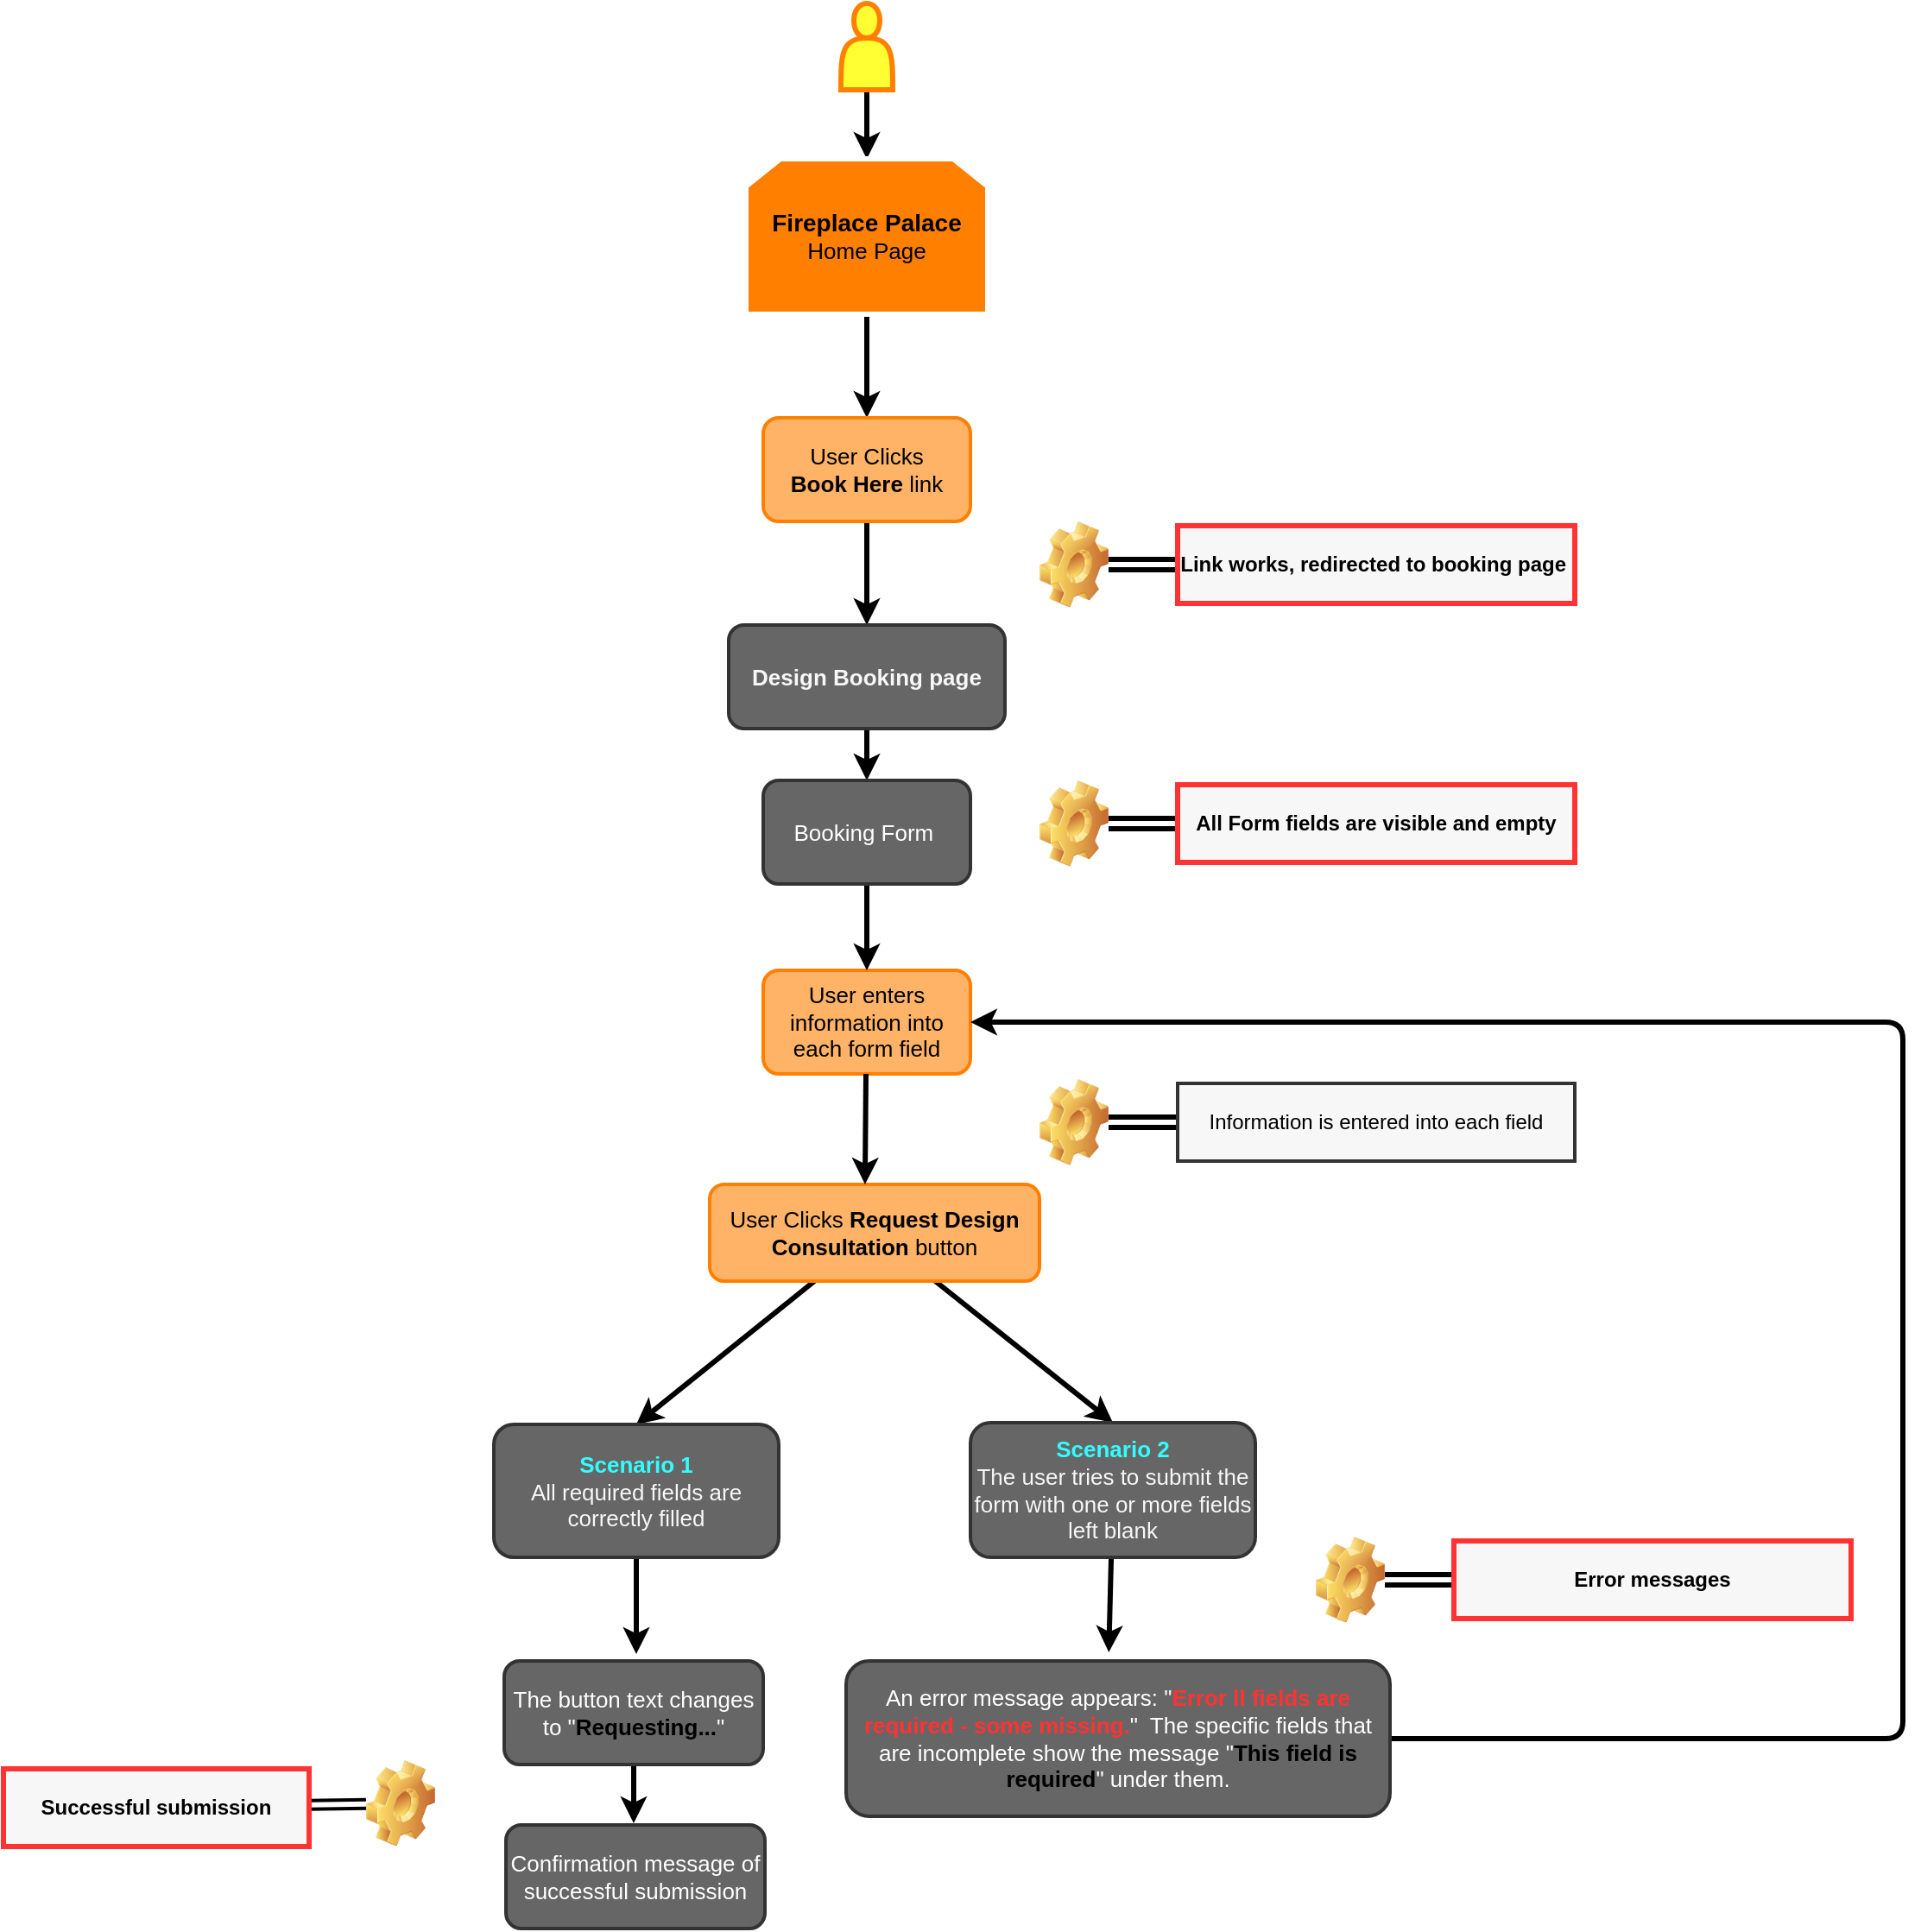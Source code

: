 <mxfile>
    <diagram id="96eD70boARBlNsmrQVVA" name="Page-1">
        <mxGraphModel dx="1877" dy="1641" grid="1" gridSize="10" guides="1" tooltips="1" connect="1" arrows="1" fold="1" page="1" pageScale="1" pageWidth="827" pageHeight="1169" math="0" shadow="0">
            <root>
                <mxCell id="0"/>
                <mxCell id="1" parent="0"/>
                <mxCell id="4" style="edgeStyle=none;html=1;entryX=0.5;entryY=0;entryDx=0;entryDy=0;fontColor=#000000;strokeWidth=3;" edge="1" parent="1" source="2" target="3">
                    <mxGeometry relative="1" as="geometry"/>
                </mxCell>
                <mxCell id="2" value="" style="shape=actor;whiteSpace=wrap;html=1;fillColor=#FFFF33;strokeColor=#FF8000;strokeWidth=3;" vertex="1" parent="1">
                    <mxGeometry x="365" y="-1160" width="30" height="50" as="geometry"/>
                </mxCell>
                <mxCell id="6" style="edgeStyle=none;html=1;strokeWidth=3;fontColor=#000000;" edge="1" parent="1" source="3" target="5">
                    <mxGeometry relative="1" as="geometry"/>
                </mxCell>
                <mxCell id="3" value="&lt;b&gt;&lt;font style=&quot;font-size: 14px;&quot;&gt;Fireplace Palace&lt;/font&gt;&lt;/b&gt;&lt;br&gt;&lt;font style=&quot;font-size: 13px;&quot;&gt;Home Page&lt;/font&gt;" style="shape=loopLimit;whiteSpace=wrap;html=1;strokeColor=#FFFFFF;strokeWidth=3;fillColor=#FF8000;fontColor=#000000;" vertex="1" parent="1">
                    <mxGeometry x="310" y="-1070" width="140" height="90" as="geometry"/>
                </mxCell>
                <mxCell id="9" style="edgeStyle=none;html=1;entryX=0.5;entryY=0;entryDx=0;entryDy=0;strokeWidth=3;fontColor=#F7F7F7;" edge="1" parent="1" source="5" target="8">
                    <mxGeometry relative="1" as="geometry"/>
                </mxCell>
                <mxCell id="5" value="User Clicks&lt;br style=&quot;font-size: 13px;&quot;&gt;&lt;b style=&quot;font-size: 13px;&quot;&gt;Book Here&lt;/b&gt; link" style="rounded=1;whiteSpace=wrap;html=1;strokeColor=#FF8000;strokeWidth=2;fontColor=#000000;fillColor=#FFB366;fontSize=13;" vertex="1" parent="1">
                    <mxGeometry x="320" y="-920" width="120" height="60" as="geometry"/>
                </mxCell>
                <mxCell id="11" style="edgeStyle=none;html=1;exitX=0.5;exitY=1;exitDx=0;exitDy=0;strokeWidth=3;fontSize=13;fontColor=#FFFFFF;" edge="1" parent="1" source="8" target="10">
                    <mxGeometry relative="1" as="geometry"/>
                </mxCell>
                <mxCell id="8" value="Design Booking page" style="rounded=1;whiteSpace=wrap;html=1;strokeColor=#333333;strokeWidth=2;fontColor=#F7F7F7;fillColor=#666666;fontStyle=1;fontSize=13;" vertex="1" parent="1">
                    <mxGeometry x="300" y="-800" width="160" height="60" as="geometry"/>
                </mxCell>
                <mxCell id="10" value="Booking Form&amp;nbsp;" style="rounded=1;whiteSpace=wrap;html=1;strokeColor=#333333;strokeWidth=2;fontColor=#FFFFFF;fillColor=#666666;fontSize=13;" vertex="1" parent="1">
                    <mxGeometry x="320" y="-710" width="120" height="60" as="geometry"/>
                </mxCell>
                <mxCell id="17" style="edgeStyle=none;html=1;entryX=0.133;entryY=0.417;entryDx=0;entryDy=0;entryPerimeter=0;strokeWidth=3;fontSize=12;fontColor=#000000;shape=link;" edge="1" parent="1" source="13">
                    <mxGeometry relative="1" as="geometry">
                        <mxPoint x="559.95" y="-834.98" as="targetPoint"/>
                    </mxGeometry>
                </mxCell>
                <mxCell id="13" value="" style="shape=image;html=1;verticalLabelPosition=bottom;verticalAlign=top;imageAspect=0;image=img/clipart/Gear_128x128.png;strokeColor=#333333;strokeWidth=2;fontSize=13;fontColor=#000000;fillColor=#F7F7F7;" vertex="1" parent="1">
                    <mxGeometry x="480" y="-860" width="40" height="50" as="geometry"/>
                </mxCell>
                <mxCell id="24" value="" style="edgeStyle=none;shape=link;html=1;strokeWidth=1;fontSize=12;fontColor=#000000;" edge="1" parent="1" source="23" target="13">
                    <mxGeometry relative="1" as="geometry"/>
                </mxCell>
                <mxCell id="23" value="Link works, redirected to booking&amp;nbsp;page&amp;nbsp;" style="rounded=0;whiteSpace=wrap;html=1;strokeColor=#FF3333;strokeWidth=3;fontSize=12;fontColor=#000000;fillColor=#F7F7F7;fontStyle=1" vertex="1" parent="1">
                    <mxGeometry x="560" y="-857.5" width="230" height="45" as="geometry"/>
                </mxCell>
                <mxCell id="25" style="edgeStyle=none;html=1;entryX=0.133;entryY=0.417;entryDx=0;entryDy=0;entryPerimeter=0;strokeWidth=3;fontSize=12;fontColor=#000000;shape=link;" edge="1" parent="1" source="26">
                    <mxGeometry relative="1" as="geometry">
                        <mxPoint x="559.95" y="-684.98" as="targetPoint"/>
                    </mxGeometry>
                </mxCell>
                <mxCell id="26" value="" style="shape=image;html=1;verticalLabelPosition=bottom;verticalAlign=top;imageAspect=0;image=img/clipart/Gear_128x128.png;strokeColor=#333333;strokeWidth=2;fontSize=13;fontColor=#000000;fillColor=#F7F7F7;" vertex="1" parent="1">
                    <mxGeometry x="480" y="-710" width="40" height="50" as="geometry"/>
                </mxCell>
                <mxCell id="27" value="" style="edgeStyle=none;shape=link;html=1;strokeWidth=1;fontSize=12;fontColor=#000000;" edge="1" parent="1" source="28" target="26">
                    <mxGeometry relative="1" as="geometry"/>
                </mxCell>
                <mxCell id="28" value="All Form fields are visible and empty" style="rounded=0;whiteSpace=wrap;html=1;strokeColor=#FF3333;strokeWidth=3;fontSize=12;fontColor=#000000;fillColor=#F7F7F7;fontStyle=1" vertex="1" parent="1">
                    <mxGeometry x="560" y="-707.5" width="230" height="45" as="geometry"/>
                </mxCell>
                <mxCell id="29" value="User enters information into each form field" style="rounded=1;whiteSpace=wrap;html=1;strokeColor=#FF8000;strokeWidth=2;fontColor=#000000;fillColor=#FFB366;fontSize=13;" vertex="1" parent="1">
                    <mxGeometry x="320" y="-600" width="120" height="60" as="geometry"/>
                </mxCell>
                <mxCell id="31" style="edgeStyle=none;html=1;exitX=0.5;exitY=1;exitDx=0;exitDy=0;strokeWidth=3;fontSize=13;fontColor=#FFFFFF;entryX=0.5;entryY=0;entryDx=0;entryDy=0;" edge="1" parent="1" target="29">
                    <mxGeometry relative="1" as="geometry">
                        <mxPoint x="380" y="-649" as="sourcePoint"/>
                        <mxPoint x="380" y="-619" as="targetPoint"/>
                    </mxGeometry>
                </mxCell>
                <mxCell id="32" style="edgeStyle=none;html=1;entryX=0.133;entryY=0.417;entryDx=0;entryDy=0;entryPerimeter=0;strokeWidth=3;fontSize=12;fontColor=#000000;shape=link;" edge="1" parent="1" source="33">
                    <mxGeometry relative="1" as="geometry">
                        <mxPoint x="559.95" y="-511.98" as="targetPoint"/>
                    </mxGeometry>
                </mxCell>
                <mxCell id="33" value="" style="shape=image;html=1;verticalLabelPosition=bottom;verticalAlign=top;imageAspect=0;image=img/clipart/Gear_128x128.png;strokeColor=#333333;strokeWidth=2;fontSize=13;fontColor=#000000;fillColor=#F7F7F7;" vertex="1" parent="1">
                    <mxGeometry x="480" y="-537" width="40" height="50" as="geometry"/>
                </mxCell>
                <mxCell id="34" value="" style="edgeStyle=none;shape=link;html=1;strokeWidth=1;fontSize=12;fontColor=#000000;" edge="1" parent="1" source="35" target="33">
                    <mxGeometry relative="1" as="geometry"/>
                </mxCell>
                <mxCell id="35" value="Information is entered into each field" style="rounded=0;whiteSpace=wrap;html=1;strokeColor=#333333;strokeWidth=2;fontSize=12;fontColor=#000000;fillColor=#F7F7F7;" vertex="1" parent="1">
                    <mxGeometry x="560" y="-534.5" width="230" height="45" as="geometry"/>
                </mxCell>
                <mxCell id="43" style="edgeStyle=none;html=1;entryX=0.5;entryY=0;entryDx=0;entryDy=0;strokeWidth=3;fontSize=12;fontColor=#000000;" edge="1" parent="1" source="36" target="40">
                    <mxGeometry relative="1" as="geometry"/>
                </mxCell>
                <mxCell id="44" style="edgeStyle=none;html=1;entryX=0.5;entryY=0;entryDx=0;entryDy=0;strokeWidth=3;fontSize=12;fontColor=#000000;" edge="1" parent="1" source="36" target="41">
                    <mxGeometry relative="1" as="geometry"/>
                </mxCell>
                <mxCell id="36" value="User Clicks &lt;b&gt;Request Design Consultation &lt;/b&gt;button" style="rounded=1;whiteSpace=wrap;html=1;strokeColor=#FF8000;strokeWidth=2;fontColor=#000000;fillColor=#FFB366;fontSize=13;" vertex="1" parent="1">
                    <mxGeometry x="289" y="-476" width="191" height="56" as="geometry"/>
                </mxCell>
                <mxCell id="38" style="edgeStyle=none;html=1;exitX=0.5;exitY=1;exitDx=0;exitDy=0;strokeWidth=3;fontSize=13;fontColor=#FFFFFF;entryX=0.471;entryY=0;entryDx=0;entryDy=0;entryPerimeter=0;" edge="1" parent="1" target="36">
                    <mxGeometry relative="1" as="geometry">
                        <mxPoint x="379.5" y="-540" as="sourcePoint"/>
                        <mxPoint x="379.5" y="-491" as="targetPoint"/>
                    </mxGeometry>
                </mxCell>
                <mxCell id="60" style="edgeStyle=orthogonalEdgeStyle;html=1;strokeWidth=3;fontSize=12;fontColor=#000000;exitX=0.5;exitY=1;exitDx=0;exitDy=0;" edge="1" parent="1" source="40">
                    <mxGeometry relative="1" as="geometry">
                        <mxPoint x="246.5" y="-204" as="targetPoint"/>
                        <mxPoint x="246.5" y="-254" as="sourcePoint"/>
                    </mxGeometry>
                </mxCell>
                <mxCell id="40" value="&lt;font color=&quot;#33ffff&quot;&gt;Scenario 1&lt;/font&gt;&lt;br&gt;&lt;span style=&quot;font-weight: normal;&quot;&gt;All required fields are correctly filled&lt;/span&gt;" style="rounded=1;whiteSpace=wrap;html=1;strokeColor=#333333;strokeWidth=2;fontColor=#F7F7F7;fillColor=#666666;fontStyle=1;fontSize=13;" vertex="1" parent="1">
                    <mxGeometry x="164" y="-337" width="165" height="77" as="geometry"/>
                </mxCell>
                <mxCell id="52" style="edgeStyle=none;html=1;entryX=0.483;entryY=-0.056;entryDx=0;entryDy=0;entryPerimeter=0;strokeWidth=3;fontSize=12;fontColor=#FF3333;" edge="1" parent="1" source="41" target="49">
                    <mxGeometry relative="1" as="geometry"/>
                </mxCell>
                <mxCell id="41" value="&lt;font color=&quot;#33ffff&quot;&gt;Scenario 2&lt;/font&gt;&lt;br&gt;&lt;span style=&quot;font-weight: normal;&quot;&gt;The user tries to submit the form with one or more fields left blank&lt;/span&gt;" style="rounded=1;whiteSpace=wrap;html=1;strokeColor=#333333;strokeWidth=2;fontColor=#F7F7F7;fillColor=#666666;fontStyle=1;fontSize=13;" vertex="1" parent="1">
                    <mxGeometry x="440" y="-338" width="165" height="78" as="geometry"/>
                </mxCell>
                <mxCell id="45" style="edgeStyle=none;html=1;entryX=0.133;entryY=0.417;entryDx=0;entryDy=0;entryPerimeter=0;strokeWidth=3;fontSize=12;fontColor=#000000;shape=link;" edge="1" parent="1" source="46">
                    <mxGeometry relative="1" as="geometry">
                        <mxPoint x="719.95" y="-246.98" as="targetPoint"/>
                    </mxGeometry>
                </mxCell>
                <mxCell id="46" value="" style="shape=image;html=1;verticalLabelPosition=bottom;verticalAlign=top;imageAspect=0;image=img/clipart/Gear_128x128.png;strokeColor=#333333;strokeWidth=2;fontSize=13;fontColor=#000000;fillColor=#F7F7F7;" vertex="1" parent="1">
                    <mxGeometry x="640" y="-272" width="40" height="50" as="geometry"/>
                </mxCell>
                <mxCell id="47" value="" style="edgeStyle=none;shape=link;html=1;strokeWidth=1;fontSize=12;fontColor=#000000;width=-4.118;" edge="1" parent="1" source="48" target="46">
                    <mxGeometry relative="1" as="geometry"/>
                </mxCell>
                <mxCell id="48" value="Error messages" style="rounded=0;whiteSpace=wrap;html=1;strokeColor=#FF3333;strokeWidth=3;fontSize=12;fontColor=#000000;fillColor=#F7F7F7;fontStyle=1" vertex="1" parent="1">
                    <mxGeometry x="720" y="-269.5" width="230" height="45" as="geometry"/>
                </mxCell>
                <mxCell id="53" style="edgeStyle=orthogonalEdgeStyle;html=1;strokeWidth=3;fontSize=12;fontColor=#FF3333;entryX=1;entryY=0.5;entryDx=0;entryDy=0;entryPerimeter=0;" edge="1" parent="1" source="49" target="29">
                    <mxGeometry relative="1" as="geometry">
                        <mxPoint x="450" y="-570" as="targetPoint"/>
                        <Array as="points">
                            <mxPoint x="980" y="-155"/>
                            <mxPoint x="980" y="-570"/>
                        </Array>
                    </mxGeometry>
                </mxCell>
                <mxCell id="49" value="An error message appears: &quot;&lt;font color=&quot;#ff3333&quot;&gt;&lt;b&gt;Error ll fields are required - some missing.&lt;/b&gt;&lt;/font&gt;&quot;&amp;nbsp; The specific fields that are incomplete show the message &quot;&lt;b&gt;&lt;font color=&quot;#000000&quot;&gt;This field is required&lt;/font&gt;&lt;/b&gt;&quot; under them." style="rounded=1;whiteSpace=wrap;html=1;strokeColor=#333333;strokeWidth=2;fontColor=#FFFFFF;fillColor=#666666;fontSize=13;" vertex="1" parent="1">
                    <mxGeometry x="368" y="-200" width="315" height="90" as="geometry"/>
                </mxCell>
                <mxCell id="67" style="edgeStyle=orthogonalEdgeStyle;html=1;strokeWidth=3;fontSize=12;fontColor=#000000;exitX=0.5;exitY=1;exitDx=0;exitDy=0;" edge="1" parent="1" source="54">
                    <mxGeometry relative="1" as="geometry">
                        <mxPoint x="245" y="-106" as="targetPoint"/>
                        <mxPoint x="245" y="-136" as="sourcePoint"/>
                    </mxGeometry>
                </mxCell>
                <mxCell id="54" value="The button text changes to &quot;&lt;b&gt;&lt;font color=&quot;#000000&quot;&gt;Requesting...&lt;/font&gt;&lt;/b&gt;&quot;" style="rounded=1;whiteSpace=wrap;html=1;strokeColor=#333333;strokeWidth=2;fontColor=#FFFFFF;fillColor=#666666;fontSize=13;" vertex="1" parent="1">
                    <mxGeometry x="170" y="-200" width="150" height="60" as="geometry"/>
                </mxCell>
                <mxCell id="61" value="Confirmation message of successful submission" style="rounded=1;whiteSpace=wrap;html=1;strokeColor=#333333;strokeWidth=2;fontColor=#FFFFFF;fillColor=#666666;fontSize=13;" vertex="1" parent="1">
                    <mxGeometry x="171" y="-105" width="150" height="60" as="geometry"/>
                </mxCell>
                <mxCell id="63" value="" style="shape=image;html=1;verticalLabelPosition=bottom;verticalAlign=top;imageAspect=0;image=img/clipart/Gear_128x128.png;strokeColor=#333333;strokeWidth=2;fontSize=13;fontColor=#000000;fillColor=#F7F7F7;" vertex="1" parent="1">
                    <mxGeometry x="90" y="-142.5" width="40" height="50" as="geometry"/>
                </mxCell>
                <mxCell id="64" value="" style="edgeStyle=none;shape=link;html=1;strokeWidth=2;fontSize=12;fontColor=#000000;" edge="1" parent="1" source="65" target="63">
                    <mxGeometry relative="1" as="geometry"/>
                </mxCell>
                <mxCell id="65" value="Successful submission" style="rounded=0;whiteSpace=wrap;html=1;strokeColor=#FF3333;strokeWidth=3;fontSize=12;fontColor=#000000;fillColor=#F7F7F7;fontStyle=1" vertex="1" parent="1">
                    <mxGeometry x="-120" y="-137.5" width="177" height="45" as="geometry"/>
                </mxCell>
            </root>
        </mxGraphModel>
    </diagram>
</mxfile>